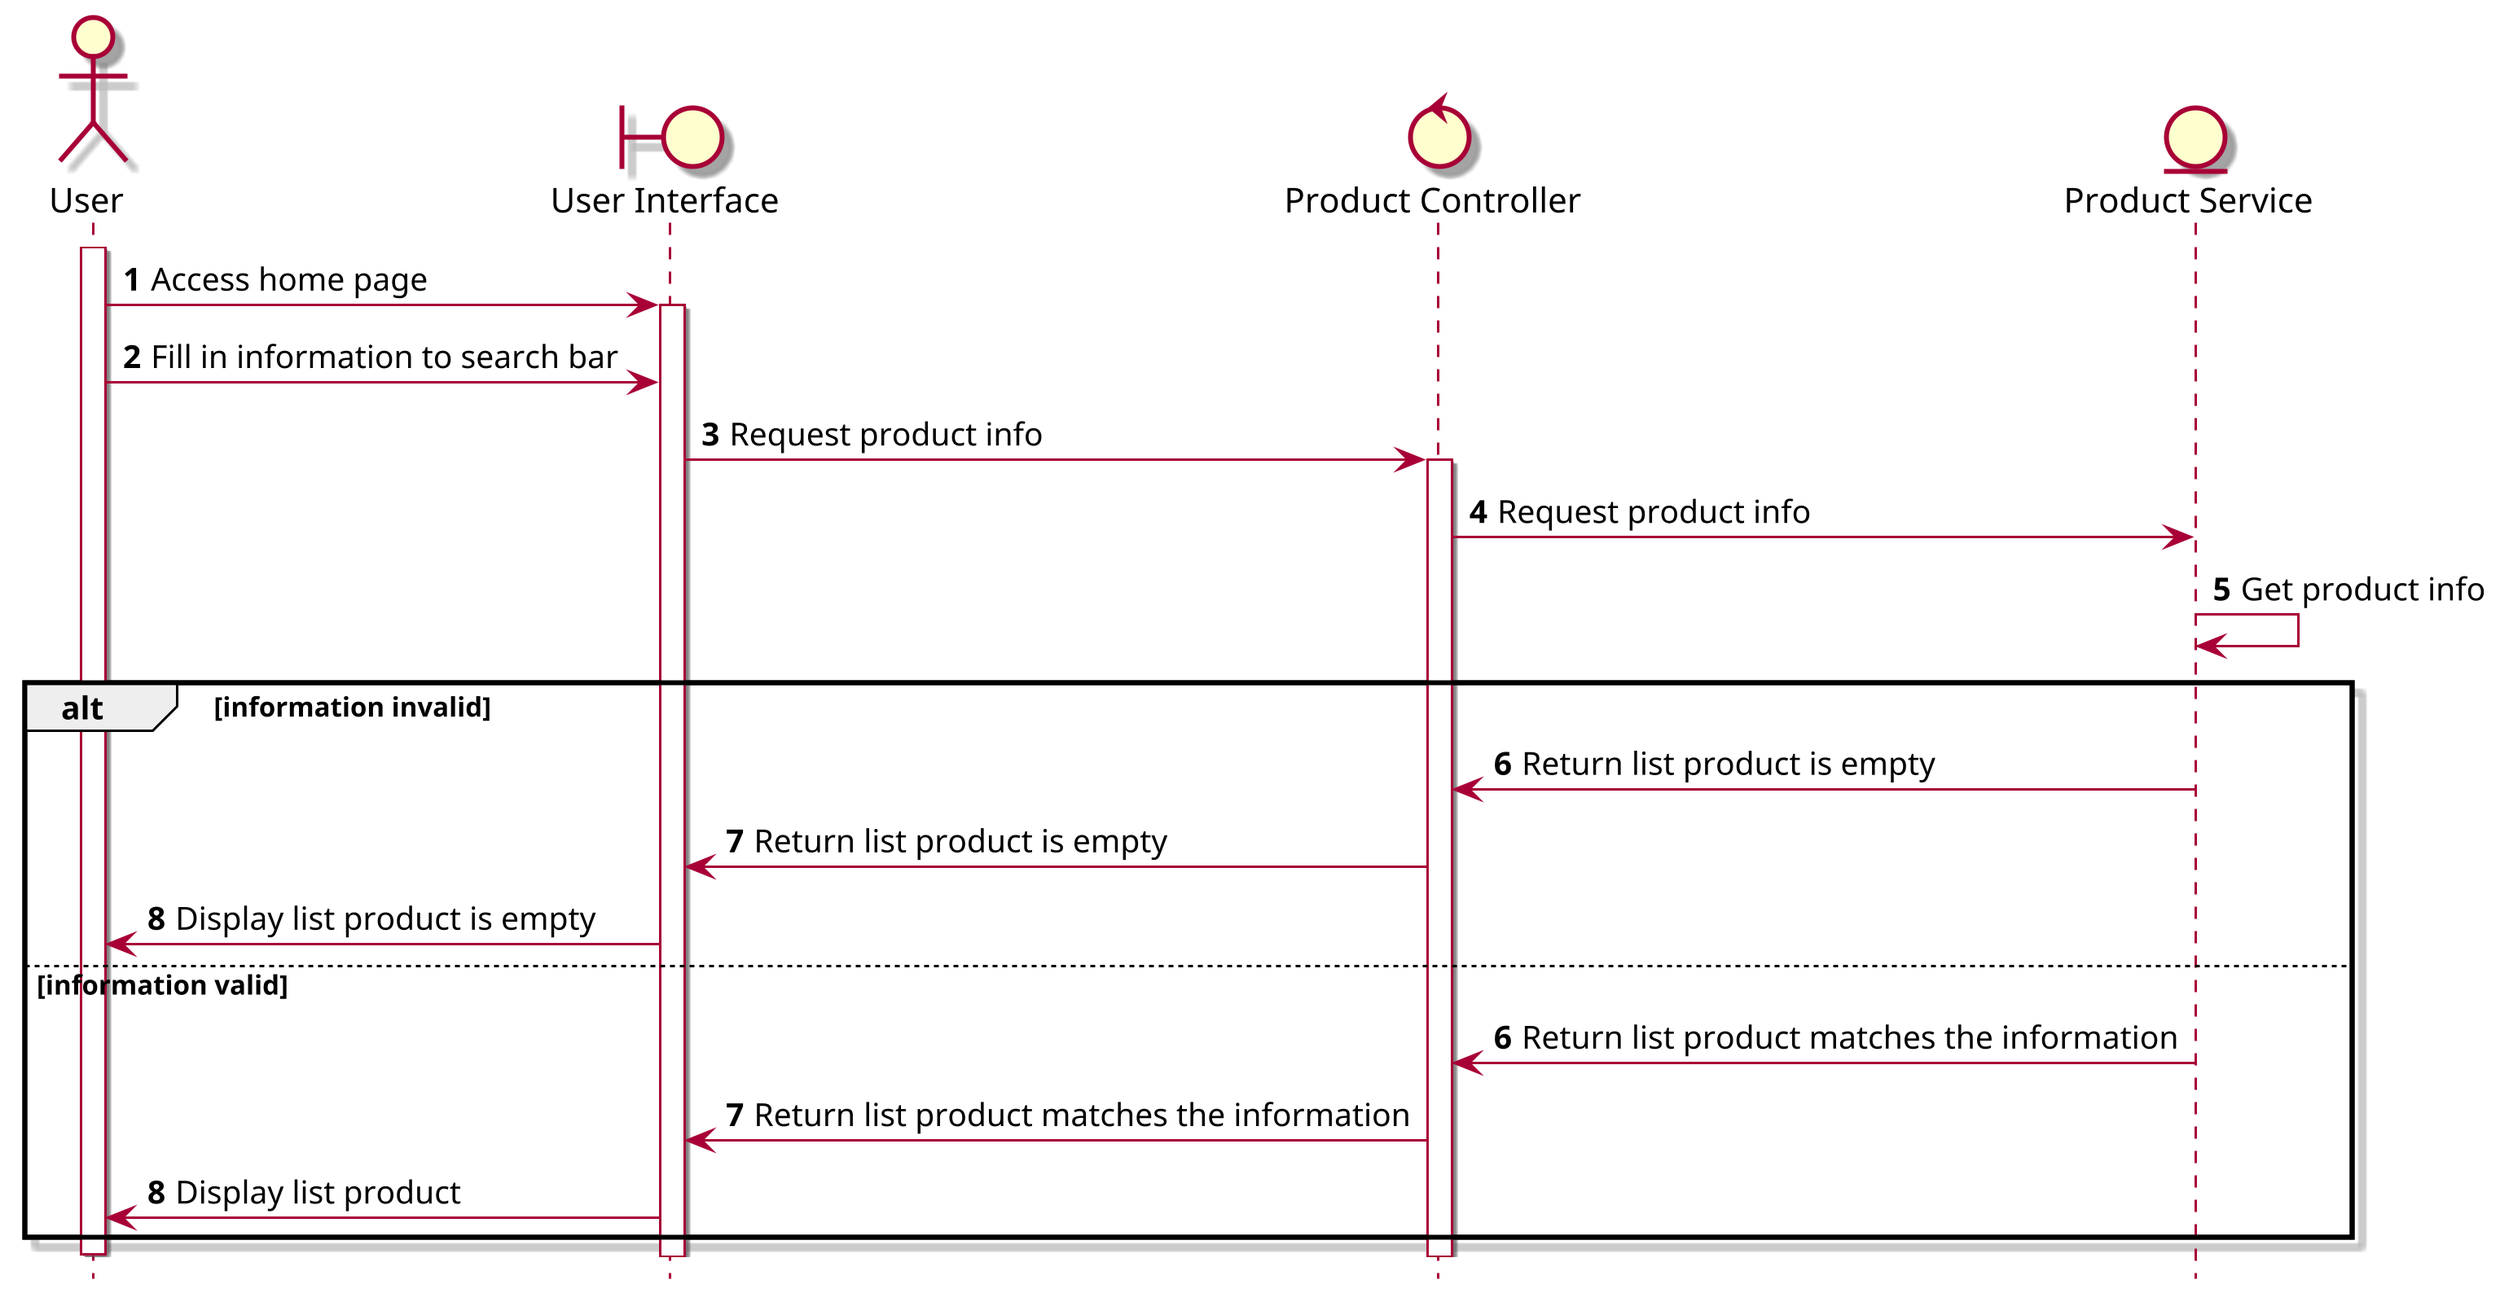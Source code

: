 @startuml SQ7_SearchProduct

skin rose
scale 3
hide footbox

actor "User" as user
boundary "User Interface" as ui
control "Product Controller" as pCon
entity "Product Service" as pSer

autonumber
user++
user -> ui++ : Access home page
user -> ui : Fill in information to search bar
ui -> pCon++ : Request product info
pCon -> pSer : Request product info
pSer -> pSer : Get product info

alt information invalid
    pSer -> pCon : Return list product is empty
    pCon -> ui : Return list product is empty
    ui -> user : Display list product is empty
else information valid
    autonumber 6
    pSer -> pCon : Return list product matches the information 
    pCon -> ui : Return list product matches the information 
    ui -> user : Display list product
end

user--
@enduml